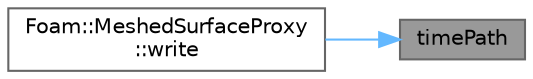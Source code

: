 digraph "timePath"
{
 // LATEX_PDF_SIZE
  bgcolor="transparent";
  edge [fontname=Helvetica,fontsize=10,labelfontname=Helvetica,labelfontsize=10];
  node [fontname=Helvetica,fontsize=10,shape=box,height=0.2,width=0.4];
  rankdir="RL";
  Node1 [id="Node000001",label="timePath",height=0.2,width=0.4,color="gray40", fillcolor="grey60", style="filled", fontcolor="black",tooltip=" "];
  Node1 -> Node2 [id="edge1_Node000001_Node000002",dir="back",color="steelblue1",style="solid",tooltip=" "];
  Node2 [id="Node000002",label="Foam::MeshedSurfaceProxy\l::write",height=0.2,width=0.4,color="grey40", fillcolor="white", style="filled",URL="$classFoam_1_1MeshedSurfaceProxy.html#a573f2c3925f5a37ceac77a230832b387",tooltip=" "];
}
